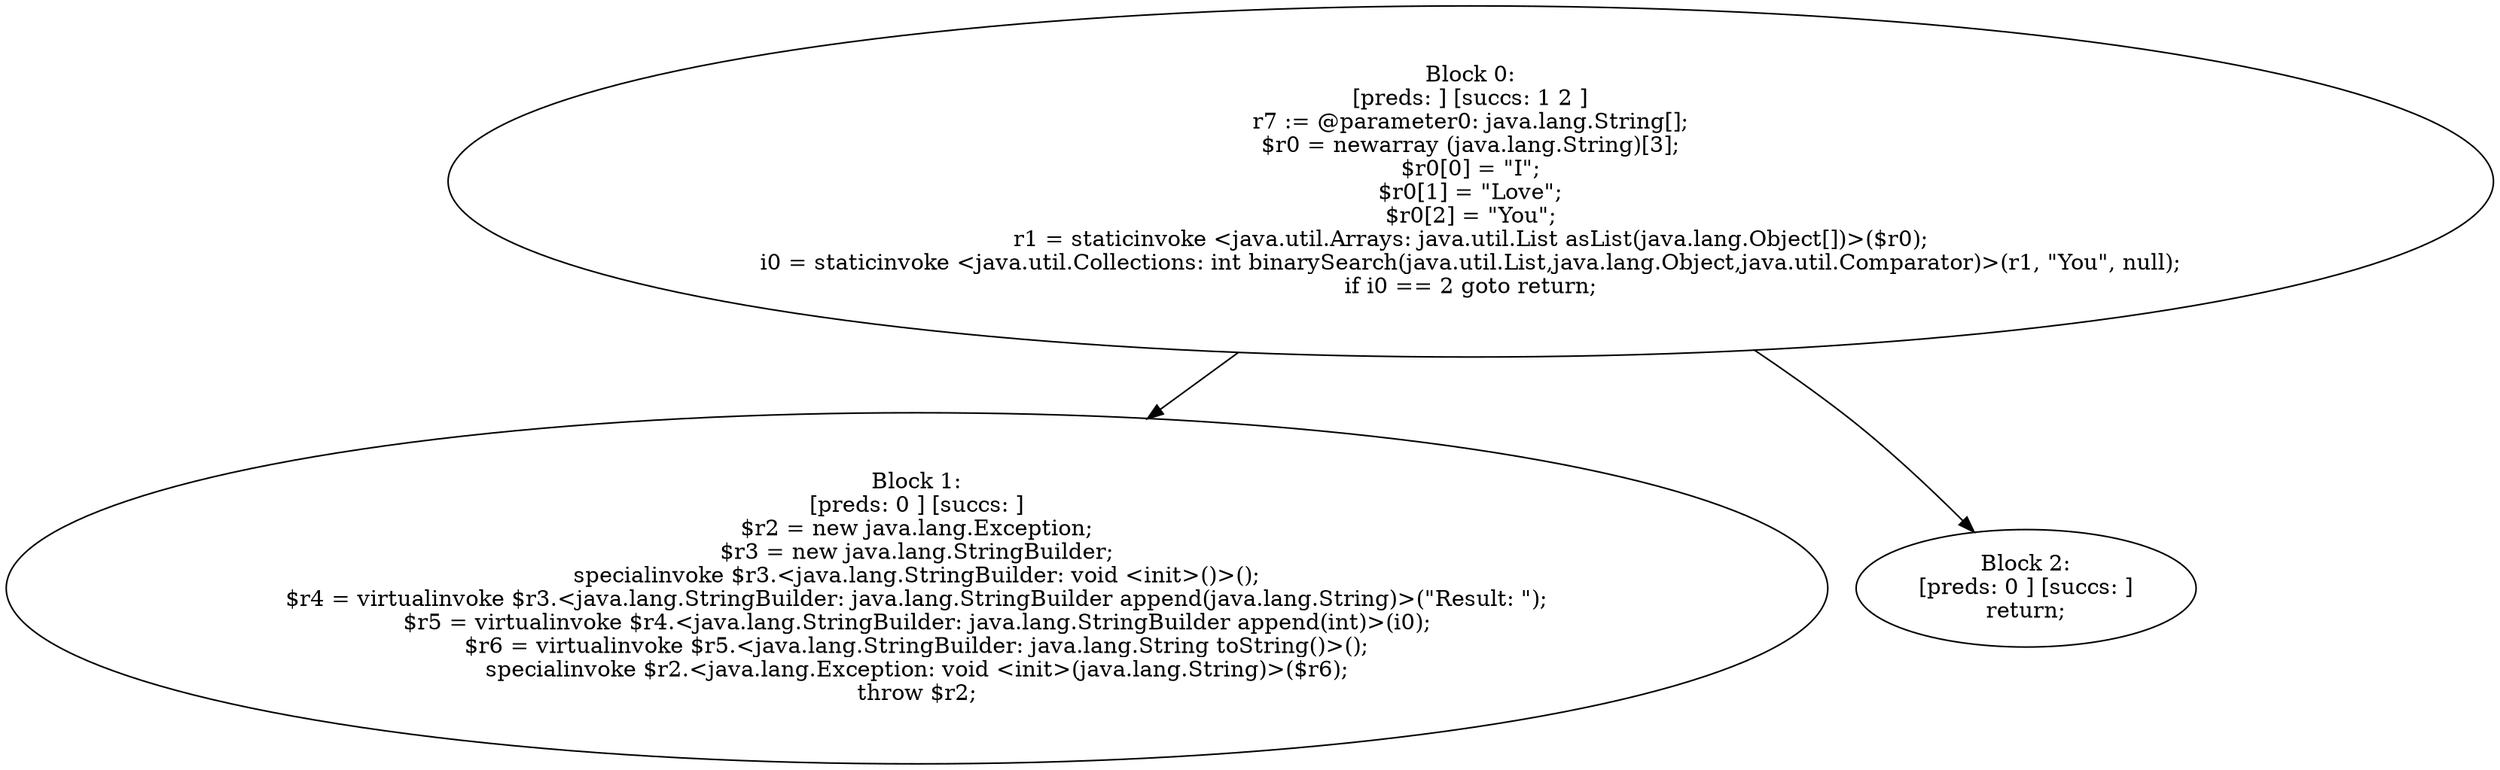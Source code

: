 digraph "unitGraph" {
    "Block 0:
[preds: ] [succs: 1 2 ]
r7 := @parameter0: java.lang.String[];
$r0 = newarray (java.lang.String)[3];
$r0[0] = \"I\";
$r0[1] = \"Love\";
$r0[2] = \"You\";
r1 = staticinvoke <java.util.Arrays: java.util.List asList(java.lang.Object[])>($r0);
i0 = staticinvoke <java.util.Collections: int binarySearch(java.util.List,java.lang.Object,java.util.Comparator)>(r1, \"You\", null);
if i0 == 2 goto return;
"
    "Block 1:
[preds: 0 ] [succs: ]
$r2 = new java.lang.Exception;
$r3 = new java.lang.StringBuilder;
specialinvoke $r3.<java.lang.StringBuilder: void <init>()>();
$r4 = virtualinvoke $r3.<java.lang.StringBuilder: java.lang.StringBuilder append(java.lang.String)>(\"Result: \");
$r5 = virtualinvoke $r4.<java.lang.StringBuilder: java.lang.StringBuilder append(int)>(i0);
$r6 = virtualinvoke $r5.<java.lang.StringBuilder: java.lang.String toString()>();
specialinvoke $r2.<java.lang.Exception: void <init>(java.lang.String)>($r6);
throw $r2;
"
    "Block 2:
[preds: 0 ] [succs: ]
return;
"
    "Block 0:
[preds: ] [succs: 1 2 ]
r7 := @parameter0: java.lang.String[];
$r0 = newarray (java.lang.String)[3];
$r0[0] = \"I\";
$r0[1] = \"Love\";
$r0[2] = \"You\";
r1 = staticinvoke <java.util.Arrays: java.util.List asList(java.lang.Object[])>($r0);
i0 = staticinvoke <java.util.Collections: int binarySearch(java.util.List,java.lang.Object,java.util.Comparator)>(r1, \"You\", null);
if i0 == 2 goto return;
"->"Block 1:
[preds: 0 ] [succs: ]
$r2 = new java.lang.Exception;
$r3 = new java.lang.StringBuilder;
specialinvoke $r3.<java.lang.StringBuilder: void <init>()>();
$r4 = virtualinvoke $r3.<java.lang.StringBuilder: java.lang.StringBuilder append(java.lang.String)>(\"Result: \");
$r5 = virtualinvoke $r4.<java.lang.StringBuilder: java.lang.StringBuilder append(int)>(i0);
$r6 = virtualinvoke $r5.<java.lang.StringBuilder: java.lang.String toString()>();
specialinvoke $r2.<java.lang.Exception: void <init>(java.lang.String)>($r6);
throw $r2;
";
    "Block 0:
[preds: ] [succs: 1 2 ]
r7 := @parameter0: java.lang.String[];
$r0 = newarray (java.lang.String)[3];
$r0[0] = \"I\";
$r0[1] = \"Love\";
$r0[2] = \"You\";
r1 = staticinvoke <java.util.Arrays: java.util.List asList(java.lang.Object[])>($r0);
i0 = staticinvoke <java.util.Collections: int binarySearch(java.util.List,java.lang.Object,java.util.Comparator)>(r1, \"You\", null);
if i0 == 2 goto return;
"->"Block 2:
[preds: 0 ] [succs: ]
return;
";
}
